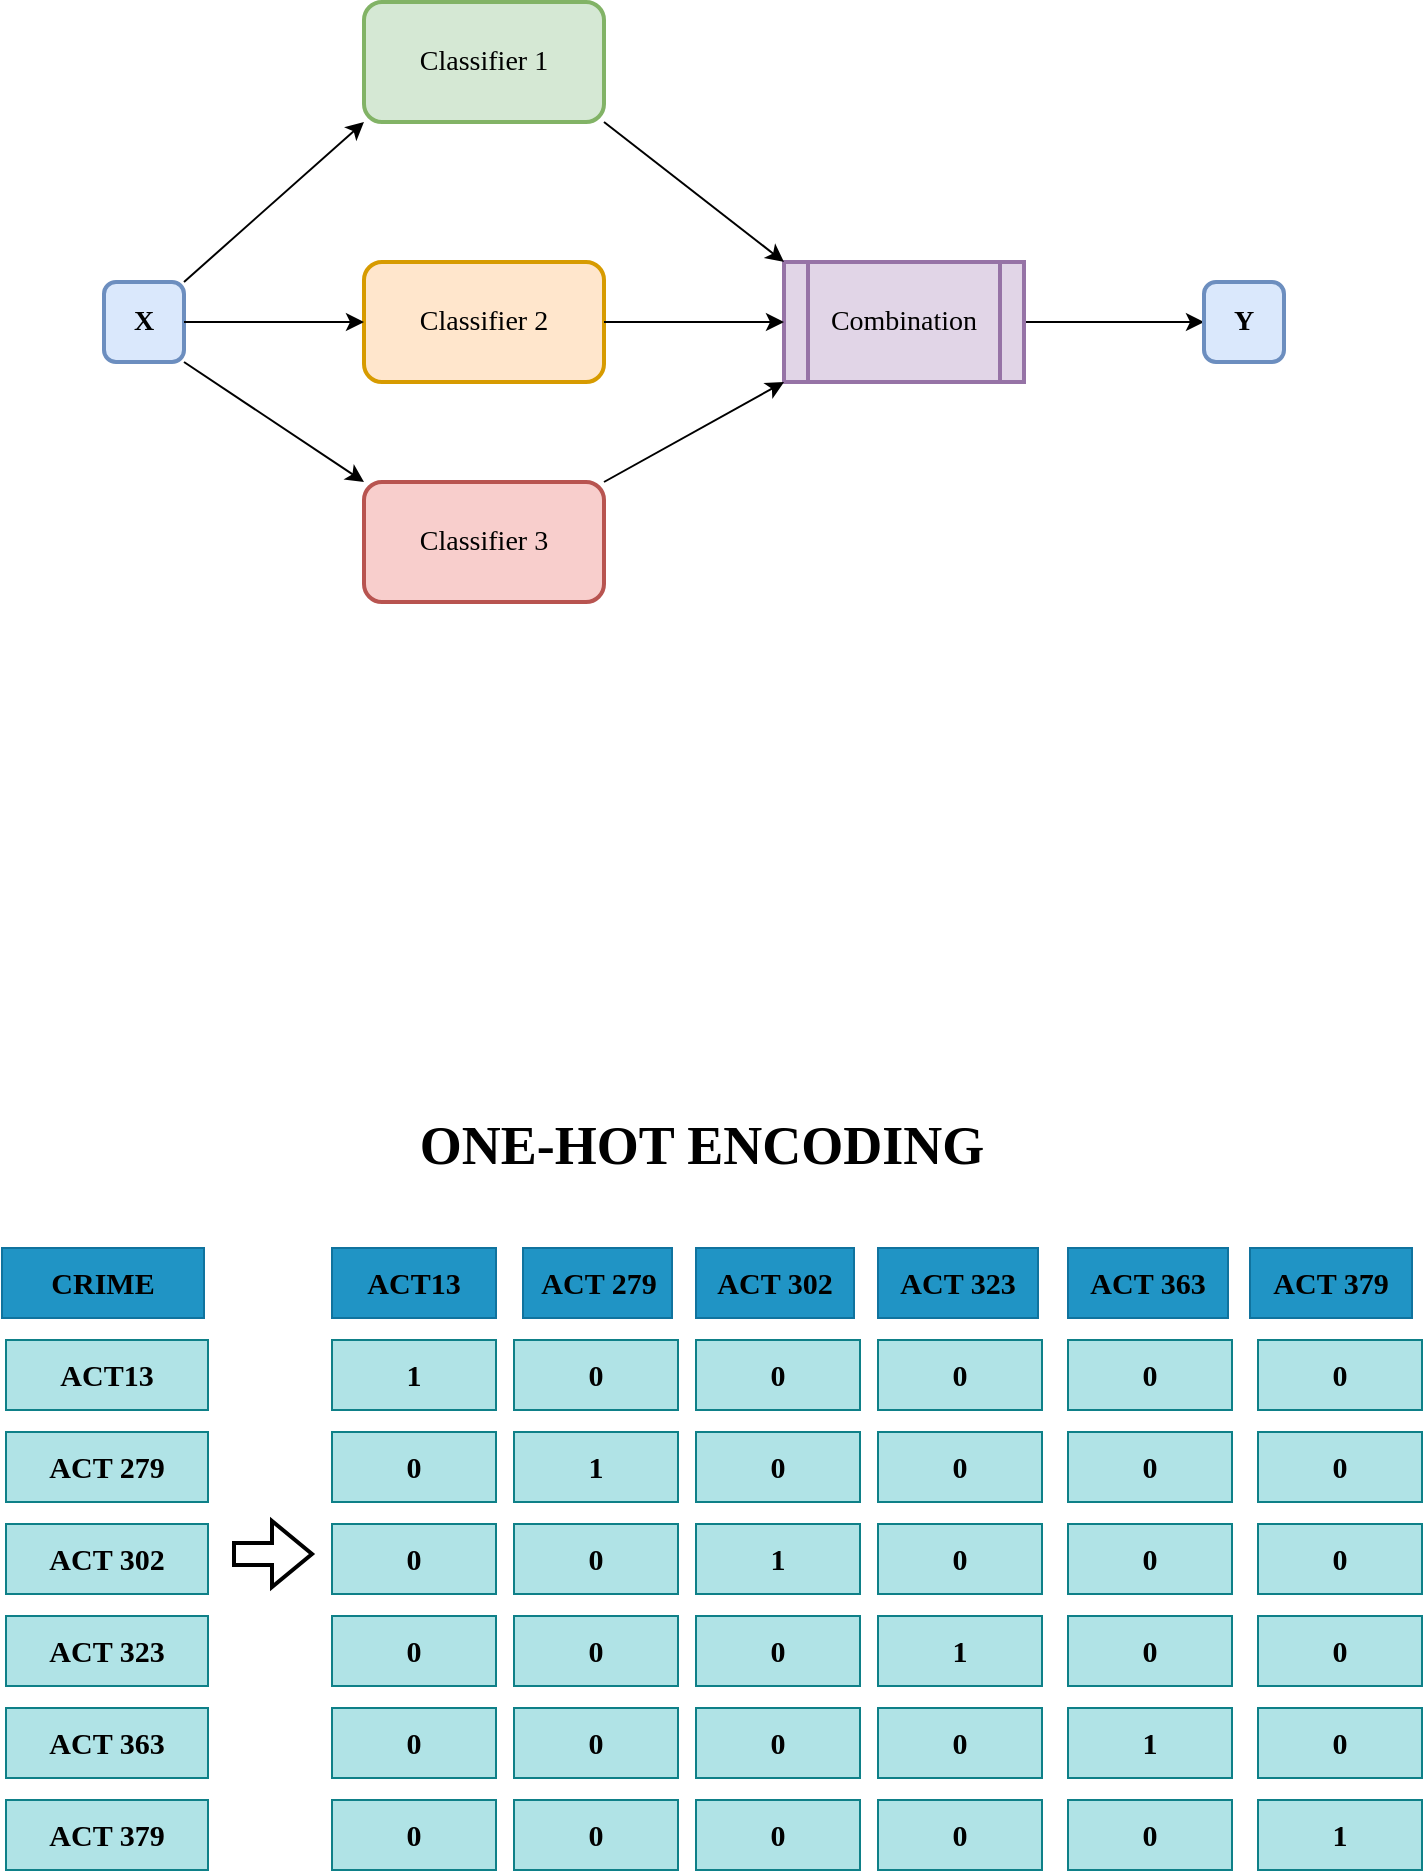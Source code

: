 <mxfile version="24.2.3" type="github">
  <diagram name="Page-1" id="UZhmsuCfNOGk2xlRdlU8">
    <mxGraphModel dx="1050" dy="522" grid="0" gridSize="10" guides="1" tooltips="1" connect="1" arrows="1" fold="1" page="1" pageScale="1" pageWidth="850" pageHeight="1100" math="0" shadow="0">
      <root>
        <mxCell id="0" />
        <mxCell id="1" parent="0" />
        <mxCell id="53B9AEJA23FO8m4ImgdL-1" value="&lt;font size=&quot;1&quot; face=&quot;Verdana&quot; style=&quot;&quot;&gt;&lt;b style=&quot;font-size: 14px;&quot;&gt;X&lt;/b&gt;&lt;/font&gt;" style="rounded=1;whiteSpace=wrap;html=1;hachureGap=4;fontFamily=Architects Daughter;fontSource=https%3A%2F%2Ffonts.googleapis.com%2Fcss%3Ffamily%3DArchitects%2BDaughter;fillColor=#dae8fc;strokeColor=#6c8ebf;strokeWidth=2;" parent="1" vertex="1">
          <mxGeometry x="100" y="200" width="40" height="40" as="geometry" />
        </mxCell>
        <mxCell id="53B9AEJA23FO8m4ImgdL-2" value="&lt;font face=&quot;Verdana&quot; style=&quot;font-size: 14px;&quot;&gt;Classifier 1&lt;/font&gt;" style="rounded=1;whiteSpace=wrap;html=1;hachureGap=4;fontFamily=Architects Daughter;fontSource=https%3A%2F%2Ffonts.googleapis.com%2Fcss%3Ffamily%3DArchitects%2BDaughter;fillColor=#d5e8d4;strokeColor=#82b366;strokeWidth=2;" parent="1" vertex="1">
          <mxGeometry x="230" y="60" width="120" height="60" as="geometry" />
        </mxCell>
        <mxCell id="53B9AEJA23FO8m4ImgdL-3" value="&lt;font face=&quot;Verdana&quot; style=&quot;font-size: 14px;&quot;&gt;Classifier 2&lt;/font&gt;" style="rounded=1;whiteSpace=wrap;html=1;hachureGap=4;fontFamily=Architects Daughter;fontSource=https%3A%2F%2Ffonts.googleapis.com%2Fcss%3Ffamily%3DArchitects%2BDaughter;fillColor=#ffe6cc;strokeColor=#d79b00;strokeWidth=2;" parent="1" vertex="1">
          <mxGeometry x="230" y="190" width="120" height="60" as="geometry" />
        </mxCell>
        <mxCell id="53B9AEJA23FO8m4ImgdL-4" value="&lt;font face=&quot;Verdana&quot; style=&quot;font-size: 14px;&quot;&gt;Classifier 3&lt;/font&gt;" style="rounded=1;whiteSpace=wrap;html=1;hachureGap=4;fontFamily=Architects Daughter;fontSource=https%3A%2F%2Ffonts.googleapis.com%2Fcss%3Ffamily%3DArchitects%2BDaughter;fillColor=#f8cecc;strokeColor=#b85450;strokeWidth=2;" parent="1" vertex="1">
          <mxGeometry x="230" y="300" width="120" height="60" as="geometry" />
        </mxCell>
        <mxCell id="53B9AEJA23FO8m4ImgdL-5" value="" style="endArrow=classic;html=1;rounded=0;hachureGap=4;fontFamily=Architects Daughter;fontSource=https%3A%2F%2Ffonts.googleapis.com%2Fcss%3Ffamily%3DArchitects%2BDaughter;exitX=1;exitY=0;exitDx=0;exitDy=0;entryX=0;entryY=1;entryDx=0;entryDy=0;" parent="1" source="53B9AEJA23FO8m4ImgdL-1" target="53B9AEJA23FO8m4ImgdL-2" edge="1">
          <mxGeometry width="50" height="50" relative="1" as="geometry">
            <mxPoint x="400" y="290" as="sourcePoint" />
            <mxPoint x="450" y="240" as="targetPoint" />
          </mxGeometry>
        </mxCell>
        <mxCell id="53B9AEJA23FO8m4ImgdL-6" value="" style="endArrow=classic;html=1;rounded=0;hachureGap=4;fontFamily=Architects Daughter;fontSource=https%3A%2F%2Ffonts.googleapis.com%2Fcss%3Ffamily%3DArchitects%2BDaughter;exitX=1;exitY=0.5;exitDx=0;exitDy=0;entryX=0;entryY=0.5;entryDx=0;entryDy=0;" parent="1" source="53B9AEJA23FO8m4ImgdL-1" target="53B9AEJA23FO8m4ImgdL-3" edge="1">
          <mxGeometry width="50" height="50" relative="1" as="geometry">
            <mxPoint x="400" y="290" as="sourcePoint" />
            <mxPoint x="450" y="240" as="targetPoint" />
          </mxGeometry>
        </mxCell>
        <mxCell id="53B9AEJA23FO8m4ImgdL-7" value="" style="endArrow=classic;html=1;rounded=0;hachureGap=4;fontFamily=Architects Daughter;fontSource=https%3A%2F%2Ffonts.googleapis.com%2Fcss%3Ffamily%3DArchitects%2BDaughter;exitX=1;exitY=1;exitDx=0;exitDy=0;entryX=0;entryY=0;entryDx=0;entryDy=0;" parent="1" source="53B9AEJA23FO8m4ImgdL-1" target="53B9AEJA23FO8m4ImgdL-4" edge="1">
          <mxGeometry width="50" height="50" relative="1" as="geometry">
            <mxPoint x="400" y="290" as="sourcePoint" />
            <mxPoint x="450" y="240" as="targetPoint" />
          </mxGeometry>
        </mxCell>
        <mxCell id="53B9AEJA23FO8m4ImgdL-13" value="" style="edgeStyle=orthogonalEdgeStyle;rounded=0;hachureGap=4;orthogonalLoop=1;jettySize=auto;html=1;fontFamily=Architects Daughter;fontSource=https%3A%2F%2Ffonts.googleapis.com%2Fcss%3Ffamily%3DArchitects%2BDaughter;" parent="1" source="53B9AEJA23FO8m4ImgdL-8" target="53B9AEJA23FO8m4ImgdL-12" edge="1">
          <mxGeometry relative="1" as="geometry" />
        </mxCell>
        <mxCell id="53B9AEJA23FO8m4ImgdL-8" value="&lt;font style=&quot;font-size: 14px;&quot; face=&quot;Verdana&quot;&gt;Combination&lt;/font&gt;" style="shape=process;whiteSpace=wrap;html=1;backgroundOutline=1;hachureGap=4;fontFamily=Architects Daughter;fontSource=https%3A%2F%2Ffonts.googleapis.com%2Fcss%3Ffamily%3DArchitects%2BDaughter;fillColor=#e1d5e7;strokeColor=#9673a6;strokeWidth=2;" parent="1" vertex="1">
          <mxGeometry x="440" y="190" width="120" height="60" as="geometry" />
        </mxCell>
        <mxCell id="53B9AEJA23FO8m4ImgdL-9" value="" style="endArrow=classic;html=1;rounded=0;hachureGap=4;fontFamily=Architects Daughter;fontSource=https%3A%2F%2Ffonts.googleapis.com%2Fcss%3Ffamily%3DArchitects%2BDaughter;entryX=0;entryY=0.5;entryDx=0;entryDy=0;" parent="1" source="53B9AEJA23FO8m4ImgdL-3" target="53B9AEJA23FO8m4ImgdL-8" edge="1">
          <mxGeometry width="50" height="50" relative="1" as="geometry">
            <mxPoint x="400" y="290" as="sourcePoint" />
            <mxPoint x="450" y="240" as="targetPoint" />
          </mxGeometry>
        </mxCell>
        <mxCell id="53B9AEJA23FO8m4ImgdL-10" value="" style="endArrow=classic;html=1;rounded=0;hachureGap=4;fontFamily=Architects Daughter;fontSource=https%3A%2F%2Ffonts.googleapis.com%2Fcss%3Ffamily%3DArchitects%2BDaughter;exitX=1;exitY=1;exitDx=0;exitDy=0;entryX=0;entryY=0;entryDx=0;entryDy=0;" parent="1" source="53B9AEJA23FO8m4ImgdL-2" target="53B9AEJA23FO8m4ImgdL-8" edge="1">
          <mxGeometry width="50" height="50" relative="1" as="geometry">
            <mxPoint x="400" y="290" as="sourcePoint" />
            <mxPoint x="450" y="240" as="targetPoint" />
          </mxGeometry>
        </mxCell>
        <mxCell id="53B9AEJA23FO8m4ImgdL-11" value="" style="endArrow=classic;html=1;rounded=0;hachureGap=4;fontFamily=Architects Daughter;fontSource=https%3A%2F%2Ffonts.googleapis.com%2Fcss%3Ffamily%3DArchitects%2BDaughter;exitX=1;exitY=0;exitDx=0;exitDy=0;entryX=0;entryY=1;entryDx=0;entryDy=0;" parent="1" source="53B9AEJA23FO8m4ImgdL-4" target="53B9AEJA23FO8m4ImgdL-8" edge="1">
          <mxGeometry width="50" height="50" relative="1" as="geometry">
            <mxPoint x="400" y="290" as="sourcePoint" />
            <mxPoint x="450" y="240" as="targetPoint" />
          </mxGeometry>
        </mxCell>
        <mxCell id="53B9AEJA23FO8m4ImgdL-12" value="&lt;font face=&quot;Verdana&quot;&gt;&lt;span style=&quot;font-size: 14px;&quot;&gt;&lt;b&gt;Y&lt;/b&gt;&lt;/span&gt;&lt;/font&gt;" style="rounded=1;whiteSpace=wrap;html=1;hachureGap=4;fontFamily=Architects Daughter;fontSource=https%3A%2F%2Ffonts.googleapis.com%2Fcss%3Ffamily%3DArchitects%2BDaughter;fillColor=#dae8fc;strokeColor=#6c8ebf;strokeWidth=2;" parent="1" vertex="1">
          <mxGeometry x="650" y="200" width="40" height="40" as="geometry" />
        </mxCell>
        <mxCell id="3l8NTvODJtoST_4Azbzs-1" value="&lt;b&gt;&lt;font style=&quot;font-size: 27px;&quot; face=&quot;Times New Roman&quot;&gt;ONE-HOT ENCODING&lt;/font&gt;&lt;/b&gt;" style="text;html=1;align=center;verticalAlign=middle;whiteSpace=wrap;rounded=0;fontFamily=Architects Daughter;fontSource=https%3A%2F%2Ffonts.googleapis.com%2Fcss%3Ffamily%3DArchitects%2BDaughter;" vertex="1" parent="1">
          <mxGeometry x="201" y="610" width="396" height="43" as="geometry" />
        </mxCell>
        <mxCell id="3l8NTvODJtoST_4Azbzs-2" value="&lt;b&gt;&lt;font style=&quot;font-size: 15px;&quot; face=&quot;Times New Roman&quot;&gt;CRIME&lt;/font&gt;&lt;/b&gt;" style="rounded=0;whiteSpace=wrap;html=1;hachureGap=4;fontFamily=Architects Daughter;fontSource=https%3A%2F%2Ffonts.googleapis.com%2Fcss%3Ffamily%3DArchitects%2BDaughter;fillColor=#2094c5;strokeColor=#10739E;" vertex="1" parent="1">
          <mxGeometry x="49" y="683" width="101" height="35" as="geometry" />
        </mxCell>
        <mxCell id="3l8NTvODJtoST_4Azbzs-3" value="&lt;font face=&quot;Times New Roman&quot;&gt;&lt;span style=&quot;font-size: 15px;&quot;&gt;&lt;b&gt;ACT13&lt;/b&gt;&lt;/span&gt;&lt;/font&gt;" style="rounded=0;whiteSpace=wrap;html=1;hachureGap=4;fontFamily=Architects Daughter;fontSource=https%3A%2F%2Ffonts.googleapis.com%2Fcss%3Ffamily%3DArchitects%2BDaughter;fillColor=#b0e3e6;strokeColor=#0e8088;" vertex="1" parent="1">
          <mxGeometry x="51" y="729" width="101" height="35" as="geometry" />
        </mxCell>
        <mxCell id="3l8NTvODJtoST_4Azbzs-4" value="&lt;font face=&quot;Times New Roman&quot;&gt;&lt;span style=&quot;font-size: 15px;&quot;&gt;&lt;b&gt;ACT 279&lt;/b&gt;&lt;/span&gt;&lt;/font&gt;" style="rounded=0;whiteSpace=wrap;html=1;hachureGap=4;fontFamily=Architects Daughter;fontSource=https%3A%2F%2Ffonts.googleapis.com%2Fcss%3Ffamily%3DArchitects%2BDaughter;fillColor=#b0e3e6;strokeColor=#0e8088;" vertex="1" parent="1">
          <mxGeometry x="51" y="775" width="101" height="35" as="geometry" />
        </mxCell>
        <mxCell id="3l8NTvODJtoST_4Azbzs-5" value="&lt;font face=&quot;Times New Roman&quot;&gt;&lt;span style=&quot;font-size: 15px;&quot;&gt;&lt;b&gt;ACT 302&lt;/b&gt;&lt;/span&gt;&lt;/font&gt;" style="rounded=0;whiteSpace=wrap;html=1;hachureGap=4;fontFamily=Architects Daughter;fontSource=https%3A%2F%2Ffonts.googleapis.com%2Fcss%3Ffamily%3DArchitects%2BDaughter;fillColor=#b0e3e6;strokeColor=#0e8088;" vertex="1" parent="1">
          <mxGeometry x="51" y="821" width="101" height="35" as="geometry" />
        </mxCell>
        <mxCell id="3l8NTvODJtoST_4Azbzs-6" value="&lt;b&gt;&lt;font style=&quot;font-size: 15px;&quot; face=&quot;Times New Roman&quot;&gt;ACT 323&lt;/font&gt;&lt;/b&gt;" style="rounded=0;whiteSpace=wrap;html=1;hachureGap=4;fontFamily=Architects Daughter;fontSource=https%3A%2F%2Ffonts.googleapis.com%2Fcss%3Ffamily%3DArchitects%2BDaughter;fillColor=#b0e3e6;strokeColor=#0e8088;" vertex="1" parent="1">
          <mxGeometry x="51" y="867" width="101" height="35" as="geometry" />
        </mxCell>
        <mxCell id="3l8NTvODJtoST_4Azbzs-7" value="&lt;b&gt;&lt;font style=&quot;font-size: 15px;&quot; face=&quot;Times New Roman&quot;&gt;ACT 363&lt;/font&gt;&lt;/b&gt;" style="rounded=0;whiteSpace=wrap;html=1;hachureGap=4;fontFamily=Architects Daughter;fontSource=https%3A%2F%2Ffonts.googleapis.com%2Fcss%3Ffamily%3DArchitects%2BDaughter;fillColor=#b0e3e6;strokeColor=#0e8088;" vertex="1" parent="1">
          <mxGeometry x="51" y="913" width="101" height="35" as="geometry" />
        </mxCell>
        <mxCell id="3l8NTvODJtoST_4Azbzs-8" value="&lt;b&gt;&lt;font style=&quot;font-size: 15px;&quot; face=&quot;Times New Roman&quot;&gt;ACT 379&lt;/font&gt;&lt;/b&gt;" style="rounded=0;whiteSpace=wrap;html=1;hachureGap=4;fontFamily=Architects Daughter;fontSource=https%3A%2F%2Ffonts.googleapis.com%2Fcss%3Ffamily%3DArchitects%2BDaughter;fillColor=#b0e3e6;strokeColor=#0e8088;" vertex="1" parent="1">
          <mxGeometry x="51" y="959" width="101" height="35" as="geometry" />
        </mxCell>
        <mxCell id="3l8NTvODJtoST_4Azbzs-9" value="&lt;font face=&quot;Times New Roman&quot;&gt;&lt;span style=&quot;font-size: 15px;&quot;&gt;&lt;b&gt;ACT13&lt;/b&gt;&lt;/span&gt;&lt;/font&gt;" style="rounded=0;whiteSpace=wrap;html=1;hachureGap=4;fontFamily=Architects Daughter;fontSource=https%3A%2F%2Ffonts.googleapis.com%2Fcss%3Ffamily%3DArchitects%2BDaughter;fillColor=#2094c5;strokeColor=#10739E;" vertex="1" parent="1">
          <mxGeometry x="214" y="683" width="82" height="35" as="geometry" />
        </mxCell>
        <mxCell id="3l8NTvODJtoST_4Azbzs-11" value="&lt;font face=&quot;Times New Roman&quot;&gt;&lt;span style=&quot;font-size: 15px;&quot;&gt;&lt;b&gt;ACT 279&lt;/b&gt;&lt;/span&gt;&lt;/font&gt;" style="rounded=0;whiteSpace=wrap;html=1;hachureGap=4;fontFamily=Architects Daughter;fontSource=https%3A%2F%2Ffonts.googleapis.com%2Fcss%3Ffamily%3DArchitects%2BDaughter;fillColor=#2094c5;strokeColor=#10739E;" vertex="1" parent="1">
          <mxGeometry x="309.5" y="683" width="74.5" height="35" as="geometry" />
        </mxCell>
        <mxCell id="3l8NTvODJtoST_4Azbzs-12" value="&lt;font face=&quot;Times New Roman&quot;&gt;&lt;span style=&quot;font-size: 15px;&quot;&gt;&lt;b&gt;ACT 302&lt;/b&gt;&lt;/span&gt;&lt;/font&gt;" style="rounded=0;whiteSpace=wrap;html=1;hachureGap=4;fontFamily=Architects Daughter;fontSource=https%3A%2F%2Ffonts.googleapis.com%2Fcss%3Ffamily%3DArchitects%2BDaughter;fillColor=#2094c5;strokeColor=#10739E;" vertex="1" parent="1">
          <mxGeometry x="396" y="683" width="79" height="35" as="geometry" />
        </mxCell>
        <mxCell id="3l8NTvODJtoST_4Azbzs-13" value="&lt;b&gt;&lt;font style=&quot;font-size: 15px;&quot; face=&quot;Times New Roman&quot;&gt;ACT 323&lt;/font&gt;&lt;/b&gt;" style="rounded=0;whiteSpace=wrap;html=1;hachureGap=4;fontFamily=Architects Daughter;fontSource=https%3A%2F%2Ffonts.googleapis.com%2Fcss%3Ffamily%3DArchitects%2BDaughter;fillColor=#2094c5;strokeColor=#10739E;" vertex="1" parent="1">
          <mxGeometry x="487" y="683" width="80" height="35" as="geometry" />
        </mxCell>
        <mxCell id="3l8NTvODJtoST_4Azbzs-14" value="&lt;b&gt;&lt;font style=&quot;font-size: 15px;&quot; face=&quot;Times New Roman&quot;&gt;ACT 363&lt;/font&gt;&lt;/b&gt;" style="rounded=0;whiteSpace=wrap;html=1;hachureGap=4;fontFamily=Architects Daughter;fontSource=https%3A%2F%2Ffonts.googleapis.com%2Fcss%3Ffamily%3DArchitects%2BDaughter;fillColor=#2094c5;strokeColor=#10739E;" vertex="1" parent="1">
          <mxGeometry x="582" y="683" width="80" height="35" as="geometry" />
        </mxCell>
        <mxCell id="3l8NTvODJtoST_4Azbzs-15" value="&lt;b&gt;&lt;font style=&quot;font-size: 15px;&quot; face=&quot;Times New Roman&quot;&gt;ACT 379&lt;/font&gt;&lt;/b&gt;" style="rounded=0;whiteSpace=wrap;html=1;hachureGap=4;fontFamily=Architects Daughter;fontSource=https%3A%2F%2Ffonts.googleapis.com%2Fcss%3Ffamily%3DArchitects%2BDaughter;fillColor=#2094c5;strokeColor=#10739E;" vertex="1" parent="1">
          <mxGeometry x="673" y="683" width="81" height="35" as="geometry" />
        </mxCell>
        <mxCell id="3l8NTvODJtoST_4Azbzs-17" value="&lt;font face=&quot;Times New Roman&quot;&gt;&lt;span style=&quot;font-size: 15px;&quot;&gt;&lt;b&gt;1&lt;/b&gt;&lt;/span&gt;&lt;/font&gt;" style="rounded=0;whiteSpace=wrap;html=1;hachureGap=4;fontFamily=Architects Daughter;fontSource=https%3A%2F%2Ffonts.googleapis.com%2Fcss%3Ffamily%3DArchitects%2BDaughter;fillColor=#b0e3e6;strokeColor=#0e8088;" vertex="1" parent="1">
          <mxGeometry x="214" y="729" width="82" height="35" as="geometry" />
        </mxCell>
        <mxCell id="3l8NTvODJtoST_4Azbzs-18" value="&lt;font face=&quot;Times New Roman&quot;&gt;&lt;span style=&quot;font-size: 15px;&quot;&gt;&lt;b&gt;0&lt;/b&gt;&lt;/span&gt;&lt;/font&gt;" style="rounded=0;whiteSpace=wrap;html=1;hachureGap=4;fontFamily=Architects Daughter;fontSource=https%3A%2F%2Ffonts.googleapis.com%2Fcss%3Ffamily%3DArchitects%2BDaughter;fillColor=#b0e3e6;strokeColor=#0e8088;" vertex="1" parent="1">
          <mxGeometry x="214" y="775" width="82" height="35" as="geometry" />
        </mxCell>
        <mxCell id="3l8NTvODJtoST_4Azbzs-19" value="&lt;font face=&quot;Times New Roman&quot;&gt;&lt;span style=&quot;font-size: 15px;&quot;&gt;&lt;b&gt;0&lt;/b&gt;&lt;/span&gt;&lt;/font&gt;" style="rounded=0;whiteSpace=wrap;html=1;hachureGap=4;fontFamily=Architects Daughter;fontSource=https%3A%2F%2Ffonts.googleapis.com%2Fcss%3Ffamily%3DArchitects%2BDaughter;fillColor=#b0e3e6;strokeColor=#0e8088;" vertex="1" parent="1">
          <mxGeometry x="214" y="821" width="82" height="35" as="geometry" />
        </mxCell>
        <mxCell id="3l8NTvODJtoST_4Azbzs-20" value="&lt;font face=&quot;Times New Roman&quot;&gt;&lt;span style=&quot;font-size: 15px;&quot;&gt;&lt;b&gt;0&lt;/b&gt;&lt;/span&gt;&lt;/font&gt;" style="rounded=0;whiteSpace=wrap;html=1;hachureGap=4;fontFamily=Architects Daughter;fontSource=https%3A%2F%2Ffonts.googleapis.com%2Fcss%3Ffamily%3DArchitects%2BDaughter;fillColor=#b0e3e6;strokeColor=#0e8088;" vertex="1" parent="1">
          <mxGeometry x="214" y="867" width="82" height="35" as="geometry" />
        </mxCell>
        <mxCell id="3l8NTvODJtoST_4Azbzs-21" value="&lt;font face=&quot;Times New Roman&quot;&gt;&lt;span style=&quot;font-size: 15px;&quot;&gt;&lt;b&gt;0&lt;/b&gt;&lt;/span&gt;&lt;/font&gt;" style="rounded=0;whiteSpace=wrap;html=1;hachureGap=4;fontFamily=Architects Daughter;fontSource=https%3A%2F%2Ffonts.googleapis.com%2Fcss%3Ffamily%3DArchitects%2BDaughter;fillColor=#b0e3e6;strokeColor=#0e8088;" vertex="1" parent="1">
          <mxGeometry x="214" y="913" width="82" height="35" as="geometry" />
        </mxCell>
        <mxCell id="3l8NTvODJtoST_4Azbzs-22" value="&lt;font face=&quot;Times New Roman&quot;&gt;&lt;span style=&quot;font-size: 15px;&quot;&gt;&lt;b&gt;0&lt;/b&gt;&lt;/span&gt;&lt;/font&gt;" style="rounded=0;whiteSpace=wrap;html=1;hachureGap=4;fontFamily=Architects Daughter;fontSource=https%3A%2F%2Ffonts.googleapis.com%2Fcss%3Ffamily%3DArchitects%2BDaughter;fillColor=#b0e3e6;strokeColor=#0e8088;" vertex="1" parent="1">
          <mxGeometry x="214" y="959" width="82" height="35" as="geometry" />
        </mxCell>
        <mxCell id="3l8NTvODJtoST_4Azbzs-24" value="&lt;font face=&quot;Times New Roman&quot;&gt;&lt;span style=&quot;font-size: 15px;&quot;&gt;&lt;b&gt;0&lt;/b&gt;&lt;/span&gt;&lt;/font&gt;" style="rounded=0;whiteSpace=wrap;html=1;hachureGap=4;fontFamily=Architects Daughter;fontSource=https%3A%2F%2Ffonts.googleapis.com%2Fcss%3Ffamily%3DArchitects%2BDaughter;fillColor=#b0e3e6;strokeColor=#0e8088;" vertex="1" parent="1">
          <mxGeometry x="305" y="729" width="82" height="35" as="geometry" />
        </mxCell>
        <mxCell id="3l8NTvODJtoST_4Azbzs-25" value="&lt;font face=&quot;Times New Roman&quot;&gt;&lt;span style=&quot;font-size: 15px;&quot;&gt;&lt;b&gt;1&lt;/b&gt;&lt;/span&gt;&lt;/font&gt;" style="rounded=0;whiteSpace=wrap;html=1;hachureGap=4;fontFamily=Architects Daughter;fontSource=https%3A%2F%2Ffonts.googleapis.com%2Fcss%3Ffamily%3DArchitects%2BDaughter;fillColor=#b0e3e6;strokeColor=#0e8088;" vertex="1" parent="1">
          <mxGeometry x="305" y="775" width="82" height="35" as="geometry" />
        </mxCell>
        <mxCell id="3l8NTvODJtoST_4Azbzs-26" value="&lt;font face=&quot;Times New Roman&quot;&gt;&lt;span style=&quot;font-size: 15px;&quot;&gt;&lt;b&gt;0&lt;/b&gt;&lt;/span&gt;&lt;/font&gt;" style="rounded=0;whiteSpace=wrap;html=1;hachureGap=4;fontFamily=Architects Daughter;fontSource=https%3A%2F%2Ffonts.googleapis.com%2Fcss%3Ffamily%3DArchitects%2BDaughter;fillColor=#b0e3e6;strokeColor=#0e8088;" vertex="1" parent="1">
          <mxGeometry x="305" y="821" width="82" height="35" as="geometry" />
        </mxCell>
        <mxCell id="3l8NTvODJtoST_4Azbzs-27" value="&lt;font face=&quot;Times New Roman&quot;&gt;&lt;span style=&quot;font-size: 15px;&quot;&gt;&lt;b&gt;0&lt;/b&gt;&lt;/span&gt;&lt;/font&gt;" style="rounded=0;whiteSpace=wrap;html=1;hachureGap=4;fontFamily=Architects Daughter;fontSource=https%3A%2F%2Ffonts.googleapis.com%2Fcss%3Ffamily%3DArchitects%2BDaughter;fillColor=#b0e3e6;strokeColor=#0e8088;" vertex="1" parent="1">
          <mxGeometry x="305" y="867" width="82" height="35" as="geometry" />
        </mxCell>
        <mxCell id="3l8NTvODJtoST_4Azbzs-28" value="&lt;font face=&quot;Times New Roman&quot;&gt;&lt;span style=&quot;font-size: 15px;&quot;&gt;&lt;b&gt;0&lt;/b&gt;&lt;/span&gt;&lt;/font&gt;" style="rounded=0;whiteSpace=wrap;html=1;hachureGap=4;fontFamily=Architects Daughter;fontSource=https%3A%2F%2Ffonts.googleapis.com%2Fcss%3Ffamily%3DArchitects%2BDaughter;fillColor=#b0e3e6;strokeColor=#0e8088;" vertex="1" parent="1">
          <mxGeometry x="305" y="913" width="82" height="35" as="geometry" />
        </mxCell>
        <mxCell id="3l8NTvODJtoST_4Azbzs-29" value="&lt;font face=&quot;Times New Roman&quot;&gt;&lt;span style=&quot;font-size: 15px;&quot;&gt;&lt;b&gt;0&lt;/b&gt;&lt;/span&gt;&lt;/font&gt;" style="rounded=0;whiteSpace=wrap;html=1;hachureGap=4;fontFamily=Architects Daughter;fontSource=https%3A%2F%2Ffonts.googleapis.com%2Fcss%3Ffamily%3DArchitects%2BDaughter;fillColor=#b0e3e6;strokeColor=#0e8088;" vertex="1" parent="1">
          <mxGeometry x="305" y="959" width="82" height="35" as="geometry" />
        </mxCell>
        <mxCell id="3l8NTvODJtoST_4Azbzs-30" value="&lt;font face=&quot;Times New Roman&quot;&gt;&lt;span style=&quot;font-size: 15px;&quot;&gt;&lt;b&gt;0&lt;/b&gt;&lt;/span&gt;&lt;/font&gt;" style="rounded=0;whiteSpace=wrap;html=1;hachureGap=4;fontFamily=Architects Daughter;fontSource=https%3A%2F%2Ffonts.googleapis.com%2Fcss%3Ffamily%3DArchitects%2BDaughter;fillColor=#b0e3e6;strokeColor=#0e8088;" vertex="1" parent="1">
          <mxGeometry x="396" y="729" width="82" height="35" as="geometry" />
        </mxCell>
        <mxCell id="3l8NTvODJtoST_4Azbzs-31" value="&lt;font face=&quot;Times New Roman&quot;&gt;&lt;span style=&quot;font-size: 15px;&quot;&gt;&lt;b&gt;0&lt;/b&gt;&lt;/span&gt;&lt;/font&gt;" style="rounded=0;whiteSpace=wrap;html=1;hachureGap=4;fontFamily=Architects Daughter;fontSource=https%3A%2F%2Ffonts.googleapis.com%2Fcss%3Ffamily%3DArchitects%2BDaughter;fillColor=#b0e3e6;strokeColor=#0e8088;" vertex="1" parent="1">
          <mxGeometry x="396" y="775" width="82" height="35" as="geometry" />
        </mxCell>
        <mxCell id="3l8NTvODJtoST_4Azbzs-32" value="&lt;font face=&quot;Times New Roman&quot;&gt;&lt;span style=&quot;font-size: 15px;&quot;&gt;&lt;b&gt;1&lt;/b&gt;&lt;/span&gt;&lt;/font&gt;" style="rounded=0;whiteSpace=wrap;html=1;hachureGap=4;fontFamily=Architects Daughter;fontSource=https%3A%2F%2Ffonts.googleapis.com%2Fcss%3Ffamily%3DArchitects%2BDaughter;fillColor=#b0e3e6;strokeColor=#0e8088;" vertex="1" parent="1">
          <mxGeometry x="396" y="821" width="82" height="35" as="geometry" />
        </mxCell>
        <mxCell id="3l8NTvODJtoST_4Azbzs-33" value="&lt;font face=&quot;Times New Roman&quot;&gt;&lt;span style=&quot;font-size: 15px;&quot;&gt;&lt;b&gt;0&lt;/b&gt;&lt;/span&gt;&lt;/font&gt;" style="rounded=0;whiteSpace=wrap;html=1;hachureGap=4;fontFamily=Architects Daughter;fontSource=https%3A%2F%2Ffonts.googleapis.com%2Fcss%3Ffamily%3DArchitects%2BDaughter;fillColor=#b0e3e6;strokeColor=#0e8088;" vertex="1" parent="1">
          <mxGeometry x="396" y="867" width="82" height="35" as="geometry" />
        </mxCell>
        <mxCell id="3l8NTvODJtoST_4Azbzs-34" value="&lt;font face=&quot;Times New Roman&quot;&gt;&lt;span style=&quot;font-size: 15px;&quot;&gt;&lt;b&gt;0&lt;/b&gt;&lt;/span&gt;&lt;/font&gt;" style="rounded=0;whiteSpace=wrap;html=1;hachureGap=4;fontFamily=Architects Daughter;fontSource=https%3A%2F%2Ffonts.googleapis.com%2Fcss%3Ffamily%3DArchitects%2BDaughter;fillColor=#b0e3e6;strokeColor=#0e8088;" vertex="1" parent="1">
          <mxGeometry x="396" y="913" width="82" height="35" as="geometry" />
        </mxCell>
        <mxCell id="3l8NTvODJtoST_4Azbzs-35" value="&lt;font face=&quot;Times New Roman&quot;&gt;&lt;span style=&quot;font-size: 15px;&quot;&gt;&lt;b&gt;0&lt;/b&gt;&lt;/span&gt;&lt;/font&gt;" style="rounded=0;whiteSpace=wrap;html=1;hachureGap=4;fontFamily=Architects Daughter;fontSource=https%3A%2F%2Ffonts.googleapis.com%2Fcss%3Ffamily%3DArchitects%2BDaughter;fillColor=#b0e3e6;strokeColor=#0e8088;" vertex="1" parent="1">
          <mxGeometry x="396" y="959" width="82" height="35" as="geometry" />
        </mxCell>
        <mxCell id="3l8NTvODJtoST_4Azbzs-36" value="&lt;font face=&quot;Times New Roman&quot;&gt;&lt;span style=&quot;font-size: 15px;&quot;&gt;&lt;b&gt;0&lt;/b&gt;&lt;/span&gt;&lt;/font&gt;" style="rounded=0;whiteSpace=wrap;html=1;hachureGap=4;fontFamily=Architects Daughter;fontSource=https%3A%2F%2Ffonts.googleapis.com%2Fcss%3Ffamily%3DArchitects%2BDaughter;fillColor=#b0e3e6;strokeColor=#0e8088;" vertex="1" parent="1">
          <mxGeometry x="487" y="729" width="82" height="35" as="geometry" />
        </mxCell>
        <mxCell id="3l8NTvODJtoST_4Azbzs-37" value="&lt;font face=&quot;Times New Roman&quot;&gt;&lt;span style=&quot;font-size: 15px;&quot;&gt;&lt;b&gt;0&lt;/b&gt;&lt;/span&gt;&lt;/font&gt;" style="rounded=0;whiteSpace=wrap;html=1;hachureGap=4;fontFamily=Architects Daughter;fontSource=https%3A%2F%2Ffonts.googleapis.com%2Fcss%3Ffamily%3DArchitects%2BDaughter;fillColor=#b0e3e6;strokeColor=#0e8088;" vertex="1" parent="1">
          <mxGeometry x="487" y="775" width="82" height="35" as="geometry" />
        </mxCell>
        <mxCell id="3l8NTvODJtoST_4Azbzs-38" value="&lt;font face=&quot;Times New Roman&quot;&gt;&lt;span style=&quot;font-size: 15px;&quot;&gt;&lt;b&gt;0&lt;/b&gt;&lt;/span&gt;&lt;/font&gt;" style="rounded=0;whiteSpace=wrap;html=1;hachureGap=4;fontFamily=Architects Daughter;fontSource=https%3A%2F%2Ffonts.googleapis.com%2Fcss%3Ffamily%3DArchitects%2BDaughter;fillColor=#b0e3e6;strokeColor=#0e8088;" vertex="1" parent="1">
          <mxGeometry x="487" y="821" width="82" height="35" as="geometry" />
        </mxCell>
        <mxCell id="3l8NTvODJtoST_4Azbzs-39" value="&lt;font face=&quot;Times New Roman&quot;&gt;&lt;span style=&quot;font-size: 15px;&quot;&gt;&lt;b&gt;1&lt;/b&gt;&lt;/span&gt;&lt;/font&gt;" style="rounded=0;whiteSpace=wrap;html=1;hachureGap=4;fontFamily=Architects Daughter;fontSource=https%3A%2F%2Ffonts.googleapis.com%2Fcss%3Ffamily%3DArchitects%2BDaughter;fillColor=#b0e3e6;strokeColor=#0e8088;" vertex="1" parent="1">
          <mxGeometry x="487" y="867" width="82" height="35" as="geometry" />
        </mxCell>
        <mxCell id="3l8NTvODJtoST_4Azbzs-40" value="&lt;font face=&quot;Times New Roman&quot;&gt;&lt;span style=&quot;font-size: 15px;&quot;&gt;&lt;b&gt;0&lt;/b&gt;&lt;/span&gt;&lt;/font&gt;" style="rounded=0;whiteSpace=wrap;html=1;hachureGap=4;fontFamily=Architects Daughter;fontSource=https%3A%2F%2Ffonts.googleapis.com%2Fcss%3Ffamily%3DArchitects%2BDaughter;fillColor=#b0e3e6;strokeColor=#0e8088;" vertex="1" parent="1">
          <mxGeometry x="487" y="913" width="82" height="35" as="geometry" />
        </mxCell>
        <mxCell id="3l8NTvODJtoST_4Azbzs-41" value="&lt;font face=&quot;Times New Roman&quot;&gt;&lt;span style=&quot;font-size: 15px;&quot;&gt;&lt;b&gt;0&lt;/b&gt;&lt;/span&gt;&lt;/font&gt;" style="rounded=0;whiteSpace=wrap;html=1;hachureGap=4;fontFamily=Architects Daughter;fontSource=https%3A%2F%2Ffonts.googleapis.com%2Fcss%3Ffamily%3DArchitects%2BDaughter;fillColor=#b0e3e6;strokeColor=#0e8088;" vertex="1" parent="1">
          <mxGeometry x="487" y="959" width="82" height="35" as="geometry" />
        </mxCell>
        <mxCell id="3l8NTvODJtoST_4Azbzs-42" value="&lt;font face=&quot;Times New Roman&quot;&gt;&lt;span style=&quot;font-size: 15px;&quot;&gt;&lt;b&gt;0&lt;/b&gt;&lt;/span&gt;&lt;/font&gt;" style="rounded=0;whiteSpace=wrap;html=1;hachureGap=4;fontFamily=Architects Daughter;fontSource=https%3A%2F%2Ffonts.googleapis.com%2Fcss%3Ffamily%3DArchitects%2BDaughter;fillColor=#b0e3e6;strokeColor=#0e8088;" vertex="1" parent="1">
          <mxGeometry x="582" y="729" width="82" height="35" as="geometry" />
        </mxCell>
        <mxCell id="3l8NTvODJtoST_4Azbzs-43" value="&lt;font face=&quot;Times New Roman&quot;&gt;&lt;span style=&quot;font-size: 15px;&quot;&gt;&lt;b&gt;0&lt;/b&gt;&lt;/span&gt;&lt;/font&gt;" style="rounded=0;whiteSpace=wrap;html=1;hachureGap=4;fontFamily=Architects Daughter;fontSource=https%3A%2F%2Ffonts.googleapis.com%2Fcss%3Ffamily%3DArchitects%2BDaughter;fillColor=#b0e3e6;strokeColor=#0e8088;" vertex="1" parent="1">
          <mxGeometry x="582" y="775" width="82" height="35" as="geometry" />
        </mxCell>
        <mxCell id="3l8NTvODJtoST_4Azbzs-44" value="&lt;font face=&quot;Times New Roman&quot;&gt;&lt;span style=&quot;font-size: 15px;&quot;&gt;&lt;b&gt;0&lt;/b&gt;&lt;/span&gt;&lt;/font&gt;" style="rounded=0;whiteSpace=wrap;html=1;hachureGap=4;fontFamily=Architects Daughter;fontSource=https%3A%2F%2Ffonts.googleapis.com%2Fcss%3Ffamily%3DArchitects%2BDaughter;fillColor=#b0e3e6;strokeColor=#0e8088;" vertex="1" parent="1">
          <mxGeometry x="582" y="821" width="82" height="35" as="geometry" />
        </mxCell>
        <mxCell id="3l8NTvODJtoST_4Azbzs-45" value="&lt;font face=&quot;Times New Roman&quot;&gt;&lt;span style=&quot;font-size: 15px;&quot;&gt;&lt;b&gt;0&lt;/b&gt;&lt;/span&gt;&lt;/font&gt;" style="rounded=0;whiteSpace=wrap;html=1;hachureGap=4;fontFamily=Architects Daughter;fontSource=https%3A%2F%2Ffonts.googleapis.com%2Fcss%3Ffamily%3DArchitects%2BDaughter;fillColor=#b0e3e6;strokeColor=#0e8088;" vertex="1" parent="1">
          <mxGeometry x="582" y="867" width="82" height="35" as="geometry" />
        </mxCell>
        <mxCell id="3l8NTvODJtoST_4Azbzs-46" value="&lt;font face=&quot;Times New Roman&quot;&gt;&lt;span style=&quot;font-size: 15px;&quot;&gt;&lt;b&gt;1&lt;/b&gt;&lt;/span&gt;&lt;/font&gt;" style="rounded=0;whiteSpace=wrap;html=1;hachureGap=4;fontFamily=Architects Daughter;fontSource=https%3A%2F%2Ffonts.googleapis.com%2Fcss%3Ffamily%3DArchitects%2BDaughter;fillColor=#b0e3e6;strokeColor=#0e8088;" vertex="1" parent="1">
          <mxGeometry x="582" y="913" width="82" height="35" as="geometry" />
        </mxCell>
        <mxCell id="3l8NTvODJtoST_4Azbzs-47" value="&lt;font face=&quot;Times New Roman&quot;&gt;&lt;span style=&quot;font-size: 15px;&quot;&gt;&lt;b&gt;0&lt;/b&gt;&lt;/span&gt;&lt;/font&gt;" style="rounded=0;whiteSpace=wrap;html=1;hachureGap=4;fontFamily=Architects Daughter;fontSource=https%3A%2F%2Ffonts.googleapis.com%2Fcss%3Ffamily%3DArchitects%2BDaughter;fillColor=#b0e3e6;strokeColor=#0e8088;" vertex="1" parent="1">
          <mxGeometry x="582" y="959" width="82" height="35" as="geometry" />
        </mxCell>
        <mxCell id="3l8NTvODJtoST_4Azbzs-48" value="&lt;font face=&quot;Times New Roman&quot;&gt;&lt;span style=&quot;font-size: 15px;&quot;&gt;&lt;b&gt;0&lt;/b&gt;&lt;/span&gt;&lt;/font&gt;" style="rounded=0;whiteSpace=wrap;html=1;hachureGap=4;fontFamily=Architects Daughter;fontSource=https%3A%2F%2Ffonts.googleapis.com%2Fcss%3Ffamily%3DArchitects%2BDaughter;fillColor=#b0e3e6;strokeColor=#0e8088;" vertex="1" parent="1">
          <mxGeometry x="677" y="729" width="82" height="35" as="geometry" />
        </mxCell>
        <mxCell id="3l8NTvODJtoST_4Azbzs-49" value="&lt;font face=&quot;Times New Roman&quot;&gt;&lt;span style=&quot;font-size: 15px;&quot;&gt;&lt;b&gt;0&lt;/b&gt;&lt;/span&gt;&lt;/font&gt;" style="rounded=0;whiteSpace=wrap;html=1;hachureGap=4;fontFamily=Architects Daughter;fontSource=https%3A%2F%2Ffonts.googleapis.com%2Fcss%3Ffamily%3DArchitects%2BDaughter;fillColor=#b0e3e6;strokeColor=#0e8088;" vertex="1" parent="1">
          <mxGeometry x="677" y="775" width="82" height="35" as="geometry" />
        </mxCell>
        <mxCell id="3l8NTvODJtoST_4Azbzs-50" value="&lt;font face=&quot;Times New Roman&quot;&gt;&lt;span style=&quot;font-size: 15px;&quot;&gt;&lt;b&gt;0&lt;/b&gt;&lt;/span&gt;&lt;/font&gt;" style="rounded=0;whiteSpace=wrap;html=1;hachureGap=4;fontFamily=Architects Daughter;fontSource=https%3A%2F%2Ffonts.googleapis.com%2Fcss%3Ffamily%3DArchitects%2BDaughter;fillColor=#b0e3e6;strokeColor=#0e8088;" vertex="1" parent="1">
          <mxGeometry x="677" y="821" width="82" height="35" as="geometry" />
        </mxCell>
        <mxCell id="3l8NTvODJtoST_4Azbzs-51" value="&lt;font face=&quot;Times New Roman&quot;&gt;&lt;span style=&quot;font-size: 15px;&quot;&gt;&lt;b&gt;0&lt;/b&gt;&lt;/span&gt;&lt;/font&gt;" style="rounded=0;whiteSpace=wrap;html=1;hachureGap=4;fontFamily=Architects Daughter;fontSource=https%3A%2F%2Ffonts.googleapis.com%2Fcss%3Ffamily%3DArchitects%2BDaughter;fillColor=#b0e3e6;strokeColor=#0e8088;" vertex="1" parent="1">
          <mxGeometry x="677" y="867" width="82" height="35" as="geometry" />
        </mxCell>
        <mxCell id="3l8NTvODJtoST_4Azbzs-52" value="&lt;font face=&quot;Times New Roman&quot;&gt;&lt;span style=&quot;font-size: 15px;&quot;&gt;&lt;b&gt;0&lt;/b&gt;&lt;/span&gt;&lt;/font&gt;" style="rounded=0;whiteSpace=wrap;html=1;hachureGap=4;fontFamily=Architects Daughter;fontSource=https%3A%2F%2Ffonts.googleapis.com%2Fcss%3Ffamily%3DArchitects%2BDaughter;fillColor=#b0e3e6;strokeColor=#0e8088;" vertex="1" parent="1">
          <mxGeometry x="677" y="913" width="82" height="35" as="geometry" />
        </mxCell>
        <mxCell id="3l8NTvODJtoST_4Azbzs-53" value="&lt;font face=&quot;Times New Roman&quot;&gt;&lt;span style=&quot;font-size: 15px;&quot;&gt;&lt;b&gt;1&lt;/b&gt;&lt;/span&gt;&lt;/font&gt;" style="rounded=0;whiteSpace=wrap;html=1;hachureGap=4;fontFamily=Architects Daughter;fontSource=https%3A%2F%2Ffonts.googleapis.com%2Fcss%3Ffamily%3DArchitects%2BDaughter;fillColor=#b0e3e6;strokeColor=#0e8088;" vertex="1" parent="1">
          <mxGeometry x="677" y="959" width="82" height="35" as="geometry" />
        </mxCell>
        <mxCell id="3l8NTvODJtoST_4Azbzs-55" value="" style="shape=flexArrow;endArrow=classic;html=1;rounded=0;hachureGap=4;fontFamily=Architects Daughter;fontSource=https%3A%2F%2Ffonts.googleapis.com%2Fcss%3Ffamily%3DArchitects%2BDaughter;strokeWidth=2;" edge="1" parent="1">
          <mxGeometry width="50" height="50" relative="1" as="geometry">
            <mxPoint x="164" y="836" as="sourcePoint" />
            <mxPoint x="205" y="836" as="targetPoint" />
          </mxGeometry>
        </mxCell>
      </root>
    </mxGraphModel>
  </diagram>
</mxfile>

